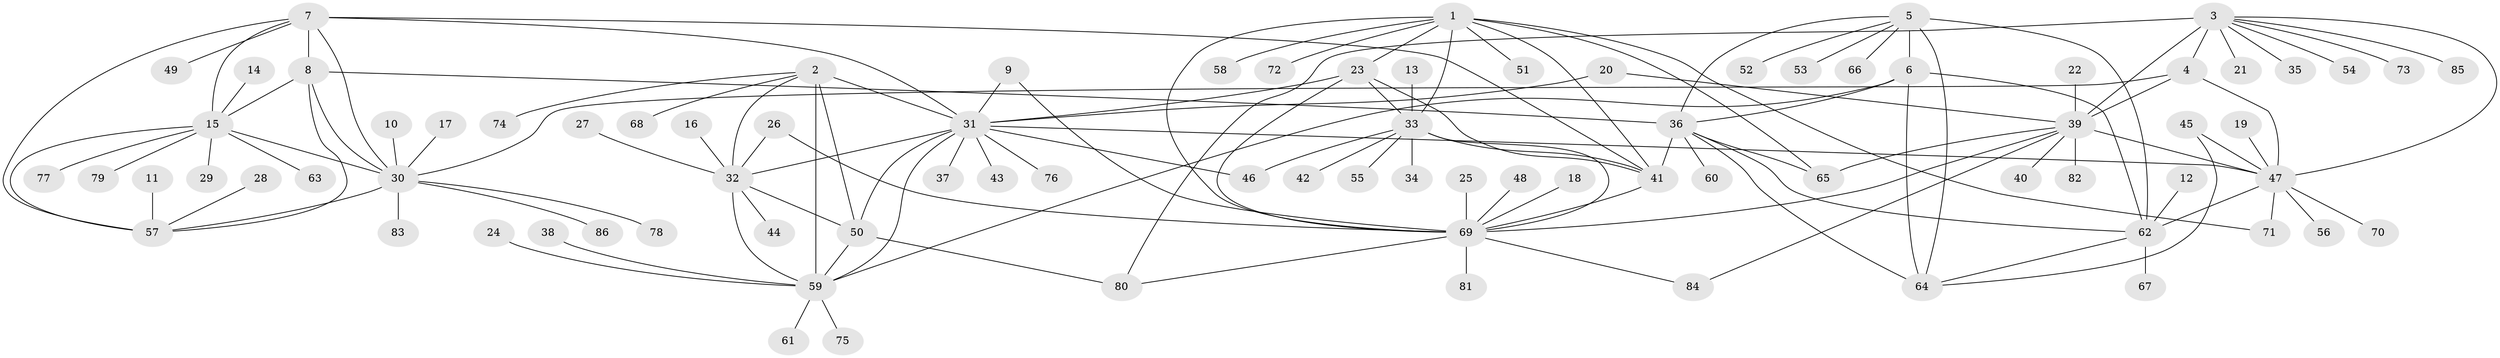// original degree distribution, {15: 0.016666666666666666, 7: 0.058333333333333334, 11: 0.025, 8: 0.025, 6: 0.058333333333333334, 10: 0.016666666666666666, 13: 0.016666666666666666, 9: 0.016666666666666666, 5: 0.008333333333333333, 12: 0.008333333333333333, 2: 0.14166666666666666, 1: 0.5833333333333334, 3: 0.025}
// Generated by graph-tools (version 1.1) at 2025/37/03/04/25 23:37:41]
// undirected, 86 vertices, 129 edges
graph export_dot {
  node [color=gray90,style=filled];
  1;
  2;
  3;
  4;
  5;
  6;
  7;
  8;
  9;
  10;
  11;
  12;
  13;
  14;
  15;
  16;
  17;
  18;
  19;
  20;
  21;
  22;
  23;
  24;
  25;
  26;
  27;
  28;
  29;
  30;
  31;
  32;
  33;
  34;
  35;
  36;
  37;
  38;
  39;
  40;
  41;
  42;
  43;
  44;
  45;
  46;
  47;
  48;
  49;
  50;
  51;
  52;
  53;
  54;
  55;
  56;
  57;
  58;
  59;
  60;
  61;
  62;
  63;
  64;
  65;
  66;
  67;
  68;
  69;
  70;
  71;
  72;
  73;
  74;
  75;
  76;
  77;
  78;
  79;
  80;
  81;
  82;
  83;
  84;
  85;
  86;
  1 -- 23 [weight=2.0];
  1 -- 33 [weight=2.0];
  1 -- 41 [weight=2.0];
  1 -- 51 [weight=1.0];
  1 -- 58 [weight=1.0];
  1 -- 65 [weight=1.0];
  1 -- 69 [weight=2.0];
  1 -- 71 [weight=1.0];
  1 -- 72 [weight=1.0];
  2 -- 31 [weight=2.0];
  2 -- 32 [weight=2.0];
  2 -- 50 [weight=2.0];
  2 -- 59 [weight=2.0];
  2 -- 68 [weight=1.0];
  2 -- 74 [weight=1.0];
  3 -- 4 [weight=4.0];
  3 -- 21 [weight=1.0];
  3 -- 35 [weight=1.0];
  3 -- 39 [weight=2.0];
  3 -- 47 [weight=2.0];
  3 -- 54 [weight=1.0];
  3 -- 73 [weight=1.0];
  3 -- 80 [weight=1.0];
  3 -- 85 [weight=1.0];
  4 -- 30 [weight=1.0];
  4 -- 39 [weight=2.0];
  4 -- 47 [weight=2.0];
  5 -- 6 [weight=2.0];
  5 -- 36 [weight=2.0];
  5 -- 52 [weight=1.0];
  5 -- 53 [weight=1.0];
  5 -- 62 [weight=2.0];
  5 -- 64 [weight=2.0];
  5 -- 66 [weight=1.0];
  6 -- 36 [weight=1.0];
  6 -- 59 [weight=1.0];
  6 -- 62 [weight=1.0];
  6 -- 64 [weight=1.0];
  7 -- 8 [weight=2.0];
  7 -- 15 [weight=2.0];
  7 -- 30 [weight=2.0];
  7 -- 31 [weight=1.0];
  7 -- 41 [weight=1.0];
  7 -- 49 [weight=1.0];
  7 -- 57 [weight=2.0];
  8 -- 15 [weight=1.0];
  8 -- 30 [weight=1.0];
  8 -- 36 [weight=1.0];
  8 -- 57 [weight=1.0];
  9 -- 31 [weight=1.0];
  9 -- 69 [weight=1.0];
  10 -- 30 [weight=1.0];
  11 -- 57 [weight=1.0];
  12 -- 62 [weight=1.0];
  13 -- 33 [weight=1.0];
  14 -- 15 [weight=1.0];
  15 -- 29 [weight=1.0];
  15 -- 30 [weight=1.0];
  15 -- 57 [weight=1.0];
  15 -- 63 [weight=1.0];
  15 -- 77 [weight=1.0];
  15 -- 79 [weight=1.0];
  16 -- 32 [weight=1.0];
  17 -- 30 [weight=1.0];
  18 -- 69 [weight=1.0];
  19 -- 47 [weight=1.0];
  20 -- 31 [weight=1.0];
  20 -- 39 [weight=1.0];
  22 -- 39 [weight=1.0];
  23 -- 31 [weight=1.0];
  23 -- 33 [weight=1.0];
  23 -- 41 [weight=1.0];
  23 -- 69 [weight=1.0];
  24 -- 59 [weight=1.0];
  25 -- 69 [weight=1.0];
  26 -- 32 [weight=1.0];
  26 -- 69 [weight=1.0];
  27 -- 32 [weight=1.0];
  28 -- 57 [weight=1.0];
  30 -- 57 [weight=1.0];
  30 -- 78 [weight=1.0];
  30 -- 83 [weight=1.0];
  30 -- 86 [weight=1.0];
  31 -- 32 [weight=1.0];
  31 -- 37 [weight=1.0];
  31 -- 43 [weight=1.0];
  31 -- 46 [weight=1.0];
  31 -- 47 [weight=1.0];
  31 -- 50 [weight=1.0];
  31 -- 59 [weight=1.0];
  31 -- 76 [weight=1.0];
  32 -- 44 [weight=1.0];
  32 -- 50 [weight=1.0];
  32 -- 59 [weight=1.0];
  33 -- 34 [weight=1.0];
  33 -- 41 [weight=1.0];
  33 -- 42 [weight=1.0];
  33 -- 46 [weight=1.0];
  33 -- 55 [weight=1.0];
  33 -- 69 [weight=1.0];
  36 -- 41 [weight=1.0];
  36 -- 60 [weight=1.0];
  36 -- 62 [weight=1.0];
  36 -- 64 [weight=1.0];
  36 -- 65 [weight=1.0];
  38 -- 59 [weight=1.0];
  39 -- 40 [weight=1.0];
  39 -- 47 [weight=1.0];
  39 -- 65 [weight=1.0];
  39 -- 69 [weight=1.0];
  39 -- 82 [weight=1.0];
  39 -- 84 [weight=1.0];
  41 -- 69 [weight=1.0];
  45 -- 47 [weight=1.0];
  45 -- 64 [weight=1.0];
  47 -- 56 [weight=1.0];
  47 -- 62 [weight=1.0];
  47 -- 70 [weight=1.0];
  47 -- 71 [weight=1.0];
  48 -- 69 [weight=1.0];
  50 -- 59 [weight=1.0];
  50 -- 80 [weight=1.0];
  59 -- 61 [weight=1.0];
  59 -- 75 [weight=1.0];
  62 -- 64 [weight=1.0];
  62 -- 67 [weight=1.0];
  69 -- 80 [weight=1.0];
  69 -- 81 [weight=1.0];
  69 -- 84 [weight=1.0];
}
